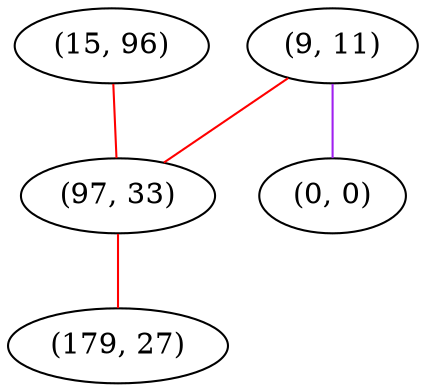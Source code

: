 graph "" {
"(9, 11)";
"(15, 96)";
"(97, 33)";
"(0, 0)";
"(179, 27)";
"(9, 11)" -- "(0, 0)"  [color=purple, key=0, weight=4];
"(9, 11)" -- "(97, 33)"  [color=red, key=0, weight=1];
"(15, 96)" -- "(97, 33)"  [color=red, key=0, weight=1];
"(97, 33)" -- "(179, 27)"  [color=red, key=0, weight=1];
}
